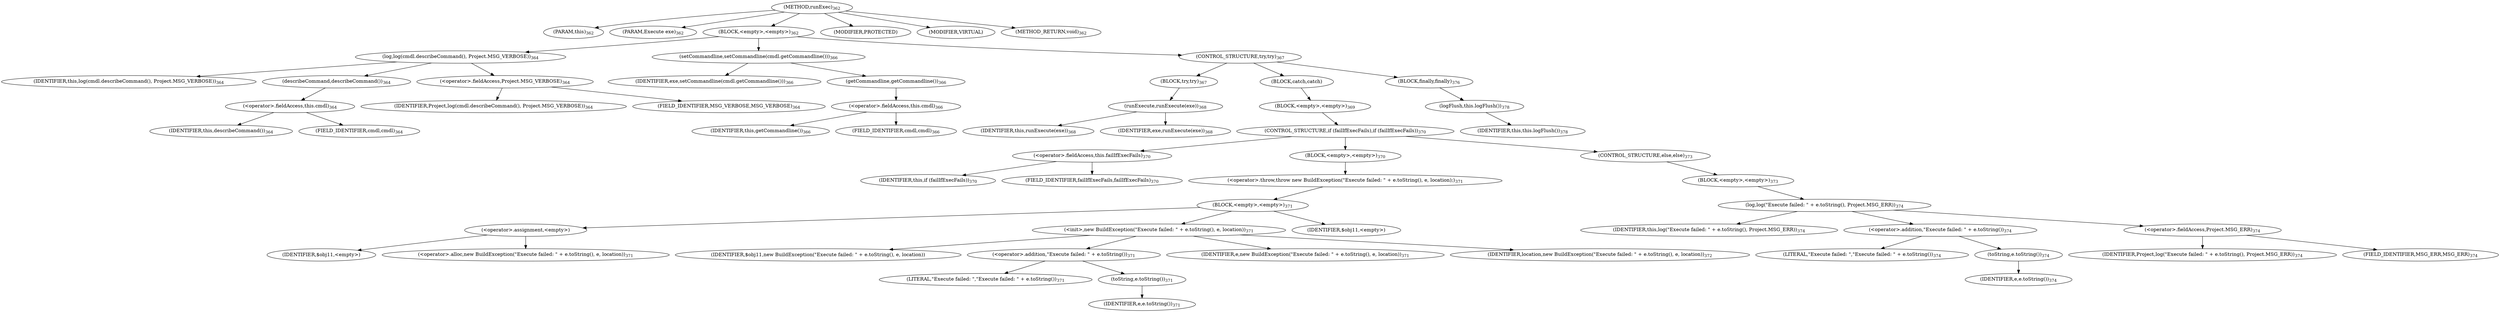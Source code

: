 digraph "runExec" {  
"684" [label = <(METHOD,runExec)<SUB>362</SUB>> ]
"46" [label = <(PARAM,this)<SUB>362</SUB>> ]
"685" [label = <(PARAM,Execute exe)<SUB>362</SUB>> ]
"686" [label = <(BLOCK,&lt;empty&gt;,&lt;empty&gt;)<SUB>362</SUB>> ]
"687" [label = <(log,log(cmdl.describeCommand(), Project.MSG_VERBOSE))<SUB>364</SUB>> ]
"45" [label = <(IDENTIFIER,this,log(cmdl.describeCommand(), Project.MSG_VERBOSE))<SUB>364</SUB>> ]
"688" [label = <(describeCommand,describeCommand())<SUB>364</SUB>> ]
"689" [label = <(&lt;operator&gt;.fieldAccess,this.cmdl)<SUB>364</SUB>> ]
"690" [label = <(IDENTIFIER,this,describeCommand())<SUB>364</SUB>> ]
"691" [label = <(FIELD_IDENTIFIER,cmdl,cmdl)<SUB>364</SUB>> ]
"692" [label = <(&lt;operator&gt;.fieldAccess,Project.MSG_VERBOSE)<SUB>364</SUB>> ]
"693" [label = <(IDENTIFIER,Project,log(cmdl.describeCommand(), Project.MSG_VERBOSE))<SUB>364</SUB>> ]
"694" [label = <(FIELD_IDENTIFIER,MSG_VERBOSE,MSG_VERBOSE)<SUB>364</SUB>> ]
"695" [label = <(setCommandline,setCommandline(cmdl.getCommandline()))<SUB>366</SUB>> ]
"696" [label = <(IDENTIFIER,exe,setCommandline(cmdl.getCommandline()))<SUB>366</SUB>> ]
"697" [label = <(getCommandline,getCommandline())<SUB>366</SUB>> ]
"698" [label = <(&lt;operator&gt;.fieldAccess,this.cmdl)<SUB>366</SUB>> ]
"699" [label = <(IDENTIFIER,this,getCommandline())<SUB>366</SUB>> ]
"700" [label = <(FIELD_IDENTIFIER,cmdl,cmdl)<SUB>366</SUB>> ]
"701" [label = <(CONTROL_STRUCTURE,try,try)<SUB>367</SUB>> ]
"702" [label = <(BLOCK,try,try)<SUB>367</SUB>> ]
"703" [label = <(runExecute,runExecute(exe))<SUB>368</SUB>> ]
"47" [label = <(IDENTIFIER,this,runExecute(exe))<SUB>368</SUB>> ]
"704" [label = <(IDENTIFIER,exe,runExecute(exe))<SUB>368</SUB>> ]
"705" [label = <(BLOCK,catch,catch)> ]
"706" [label = <(BLOCK,&lt;empty&gt;,&lt;empty&gt;)<SUB>369</SUB>> ]
"707" [label = <(CONTROL_STRUCTURE,if (failIfExecFails),if (failIfExecFails))<SUB>370</SUB>> ]
"708" [label = <(&lt;operator&gt;.fieldAccess,this.failIfExecFails)<SUB>370</SUB>> ]
"709" [label = <(IDENTIFIER,this,if (failIfExecFails))<SUB>370</SUB>> ]
"710" [label = <(FIELD_IDENTIFIER,failIfExecFails,failIfExecFails)<SUB>370</SUB>> ]
"711" [label = <(BLOCK,&lt;empty&gt;,&lt;empty&gt;)<SUB>370</SUB>> ]
"712" [label = <(&lt;operator&gt;.throw,throw new BuildException(&quot;Execute failed: &quot; + e.toString(), e, location);)<SUB>371</SUB>> ]
"713" [label = <(BLOCK,&lt;empty&gt;,&lt;empty&gt;)<SUB>371</SUB>> ]
"714" [label = <(&lt;operator&gt;.assignment,&lt;empty&gt;)> ]
"715" [label = <(IDENTIFIER,$obj11,&lt;empty&gt;)> ]
"716" [label = <(&lt;operator&gt;.alloc,new BuildException(&quot;Execute failed: &quot; + e.toString(), e, location))<SUB>371</SUB>> ]
"717" [label = <(&lt;init&gt;,new BuildException(&quot;Execute failed: &quot; + e.toString(), e, location))<SUB>371</SUB>> ]
"718" [label = <(IDENTIFIER,$obj11,new BuildException(&quot;Execute failed: &quot; + e.toString(), e, location))> ]
"719" [label = <(&lt;operator&gt;.addition,&quot;Execute failed: &quot; + e.toString())<SUB>371</SUB>> ]
"720" [label = <(LITERAL,&quot;Execute failed: &quot;,&quot;Execute failed: &quot; + e.toString())<SUB>371</SUB>> ]
"721" [label = <(toString,e.toString())<SUB>371</SUB>> ]
"722" [label = <(IDENTIFIER,e,e.toString())<SUB>371</SUB>> ]
"723" [label = <(IDENTIFIER,e,new BuildException(&quot;Execute failed: &quot; + e.toString(), e, location))<SUB>371</SUB>> ]
"724" [label = <(IDENTIFIER,location,new BuildException(&quot;Execute failed: &quot; + e.toString(), e, location))<SUB>372</SUB>> ]
"725" [label = <(IDENTIFIER,$obj11,&lt;empty&gt;)> ]
"726" [label = <(CONTROL_STRUCTURE,else,else)<SUB>373</SUB>> ]
"727" [label = <(BLOCK,&lt;empty&gt;,&lt;empty&gt;)<SUB>373</SUB>> ]
"728" [label = <(log,log(&quot;Execute failed: &quot; + e.toString(), Project.MSG_ERR))<SUB>374</SUB>> ]
"48" [label = <(IDENTIFIER,this,log(&quot;Execute failed: &quot; + e.toString(), Project.MSG_ERR))<SUB>374</SUB>> ]
"729" [label = <(&lt;operator&gt;.addition,&quot;Execute failed: &quot; + e.toString())<SUB>374</SUB>> ]
"730" [label = <(LITERAL,&quot;Execute failed: &quot;,&quot;Execute failed: &quot; + e.toString())<SUB>374</SUB>> ]
"731" [label = <(toString,e.toString())<SUB>374</SUB>> ]
"732" [label = <(IDENTIFIER,e,e.toString())<SUB>374</SUB>> ]
"733" [label = <(&lt;operator&gt;.fieldAccess,Project.MSG_ERR)<SUB>374</SUB>> ]
"734" [label = <(IDENTIFIER,Project,log(&quot;Execute failed: &quot; + e.toString(), Project.MSG_ERR))<SUB>374</SUB>> ]
"735" [label = <(FIELD_IDENTIFIER,MSG_ERR,MSG_ERR)<SUB>374</SUB>> ]
"736" [label = <(BLOCK,finally,finally)<SUB>376</SUB>> ]
"737" [label = <(logFlush,this.logFlush())<SUB>378</SUB>> ]
"49" [label = <(IDENTIFIER,this,this.logFlush())<SUB>378</SUB>> ]
"738" [label = <(MODIFIER,PROTECTED)> ]
"739" [label = <(MODIFIER,VIRTUAL)> ]
"740" [label = <(METHOD_RETURN,void)<SUB>362</SUB>> ]
  "684" -> "46" 
  "684" -> "685" 
  "684" -> "686" 
  "684" -> "738" 
  "684" -> "739" 
  "684" -> "740" 
  "686" -> "687" 
  "686" -> "695" 
  "686" -> "701" 
  "687" -> "45" 
  "687" -> "688" 
  "687" -> "692" 
  "688" -> "689" 
  "689" -> "690" 
  "689" -> "691" 
  "692" -> "693" 
  "692" -> "694" 
  "695" -> "696" 
  "695" -> "697" 
  "697" -> "698" 
  "698" -> "699" 
  "698" -> "700" 
  "701" -> "702" 
  "701" -> "705" 
  "701" -> "736" 
  "702" -> "703" 
  "703" -> "47" 
  "703" -> "704" 
  "705" -> "706" 
  "706" -> "707" 
  "707" -> "708" 
  "707" -> "711" 
  "707" -> "726" 
  "708" -> "709" 
  "708" -> "710" 
  "711" -> "712" 
  "712" -> "713" 
  "713" -> "714" 
  "713" -> "717" 
  "713" -> "725" 
  "714" -> "715" 
  "714" -> "716" 
  "717" -> "718" 
  "717" -> "719" 
  "717" -> "723" 
  "717" -> "724" 
  "719" -> "720" 
  "719" -> "721" 
  "721" -> "722" 
  "726" -> "727" 
  "727" -> "728" 
  "728" -> "48" 
  "728" -> "729" 
  "728" -> "733" 
  "729" -> "730" 
  "729" -> "731" 
  "731" -> "732" 
  "733" -> "734" 
  "733" -> "735" 
  "736" -> "737" 
  "737" -> "49" 
}
